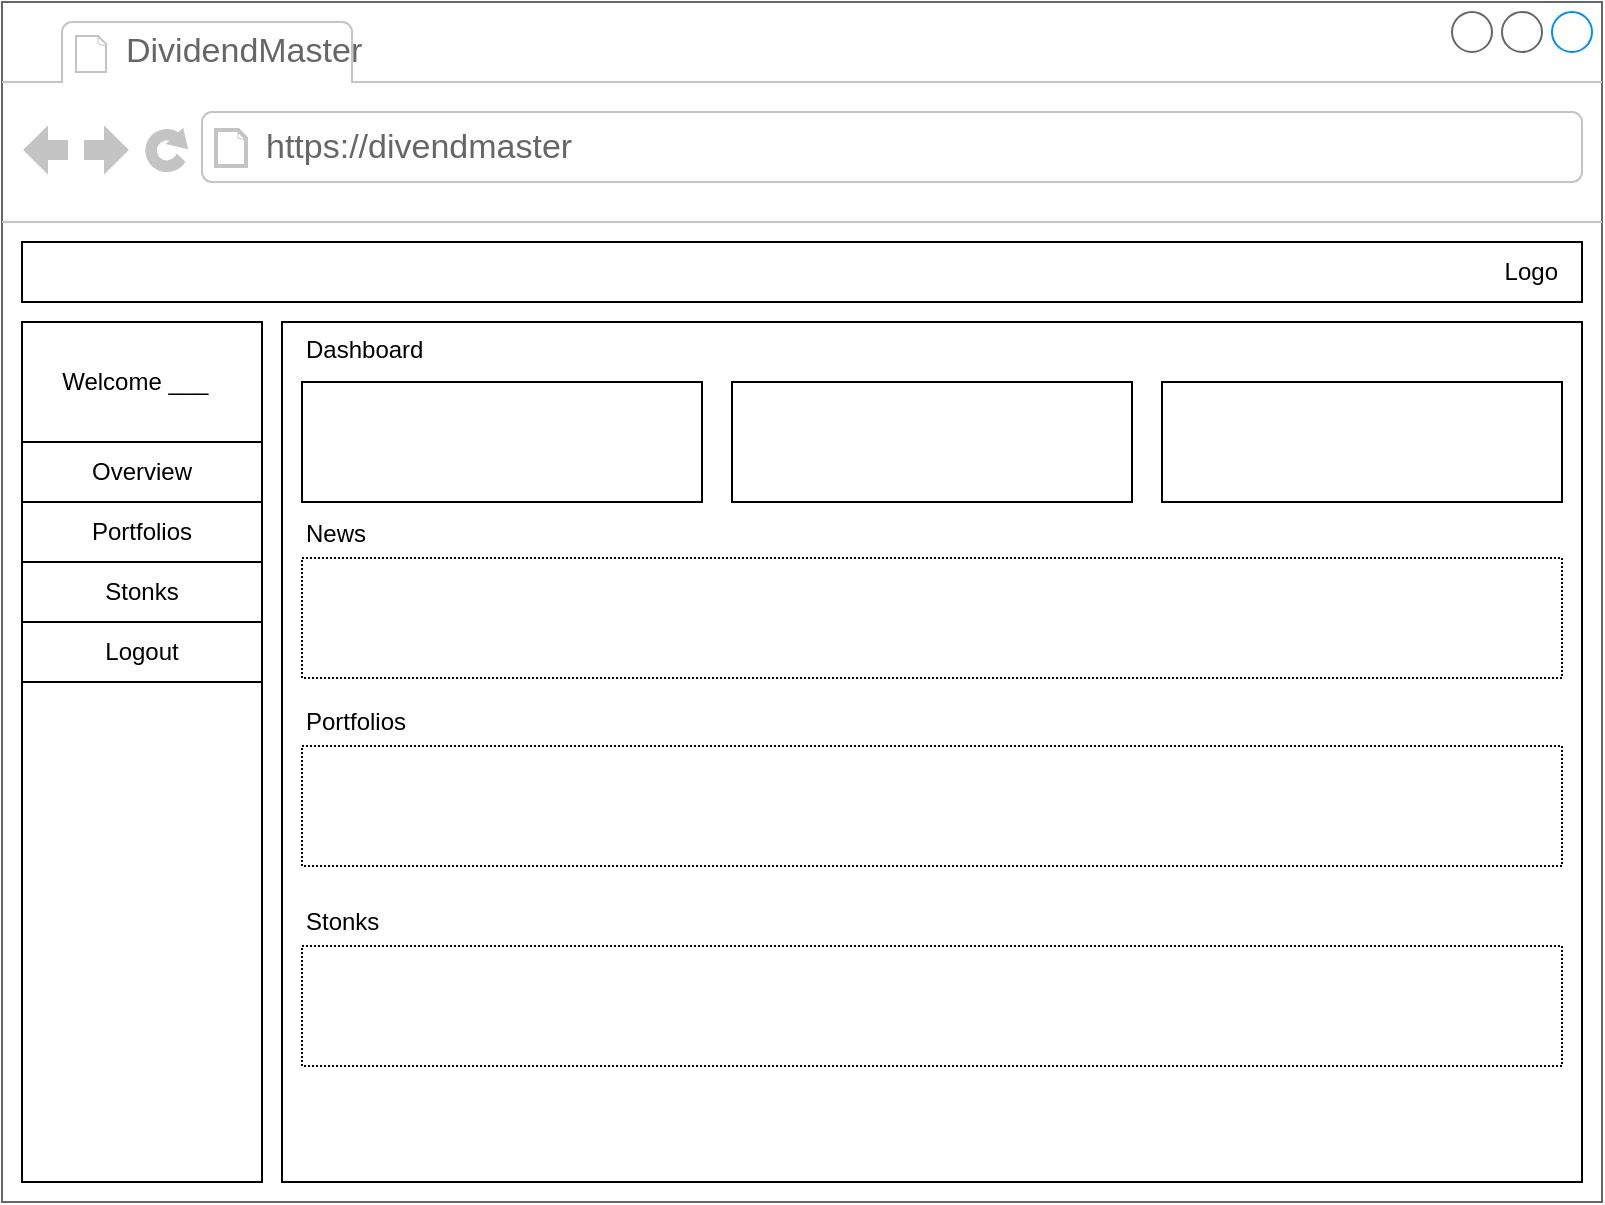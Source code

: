 <mxfile>
    <diagram id="z_NMQHe38uA2jIdH7vP6" name="Page-1">
        <mxGraphModel dx="764" dy="519" grid="1" gridSize="10" guides="1" tooltips="1" connect="1" arrows="1" fold="1" page="1" pageScale="1" pageWidth="850" pageHeight="1100" math="0" shadow="0">
            <root>
                <mxCell id="0"/>
                <mxCell id="1" parent="0"/>
                <mxCell id="2" value="" style="strokeWidth=1;shadow=0;dashed=0;align=center;html=1;shape=mxgraph.mockup.containers.browserWindow;rSize=0;strokeColor=#666666;strokeColor2=#008cff;strokeColor3=#c4c4c4;mainText=,;recursiveResize=0;sketch=0;" parent="1" vertex="1">
                    <mxGeometry x="25" y="40" width="800" height="600" as="geometry"/>
                </mxCell>
                <mxCell id="3" value="DividendMaster" style="strokeWidth=1;shadow=0;dashed=0;align=center;html=1;shape=mxgraph.mockup.containers.anchor;fontSize=17;fontColor=#666666;align=left;" parent="2" vertex="1">
                    <mxGeometry x="60" y="12" width="130" height="26" as="geometry"/>
                </mxCell>
                <mxCell id="4" value="https://divendmaster" style="strokeWidth=1;shadow=0;dashed=0;align=center;html=1;shape=mxgraph.mockup.containers.anchor;rSize=0;fontSize=17;fontColor=#666666;align=left;" parent="2" vertex="1">
                    <mxGeometry x="130" y="60" width="250" height="26" as="geometry"/>
                </mxCell>
                <mxCell id="5" value="" style="rounded=0;whiteSpace=wrap;html=1;" parent="2" vertex="1">
                    <mxGeometry x="10" y="160" width="120" height="430" as="geometry"/>
                </mxCell>
                <mxCell id="6" value="" style="rounded=0;whiteSpace=wrap;html=1;" parent="2" vertex="1">
                    <mxGeometry x="10" y="120" width="780" height="30" as="geometry"/>
                </mxCell>
                <mxCell id="7" value="" style="rounded=0;whiteSpace=wrap;html=1;" parent="2" vertex="1">
                    <mxGeometry x="140" y="160" width="650" height="430" as="geometry"/>
                </mxCell>
                <mxCell id="8" value="" style="rounded=0;whiteSpace=wrap;html=1;" parent="2" vertex="1">
                    <mxGeometry x="150" y="190" width="200" height="60" as="geometry"/>
                </mxCell>
                <mxCell id="9" value="" style="rounded=0;whiteSpace=wrap;html=1;" parent="2" vertex="1">
                    <mxGeometry x="365" y="190" width="200" height="60" as="geometry"/>
                </mxCell>
                <mxCell id="10" value="" style="rounded=0;whiteSpace=wrap;html=1;" parent="2" vertex="1">
                    <mxGeometry x="580" y="190" width="200" height="60" as="geometry"/>
                </mxCell>
                <mxCell id="11" value="Dashboard" style="text;html=1;strokeColor=none;fillColor=none;align=left;verticalAlign=middle;whiteSpace=wrap;rounded=0;" parent="2" vertex="1">
                    <mxGeometry x="150" y="164" width="90" height="20" as="geometry"/>
                </mxCell>
                <mxCell id="12" value="News" style="text;html=1;strokeColor=none;fillColor=none;align=left;verticalAlign=middle;whiteSpace=wrap;rounded=0;" parent="2" vertex="1">
                    <mxGeometry x="150" y="256" width="90" height="20" as="geometry"/>
                </mxCell>
                <mxCell id="13" value="" style="rounded=0;whiteSpace=wrap;html=1;align=left;dashed=1;dashPattern=1 1;" parent="2" vertex="1">
                    <mxGeometry x="150" y="278" width="630" height="60" as="geometry"/>
                </mxCell>
                <mxCell id="14" value="Portfolios" style="text;html=1;strokeColor=none;fillColor=none;align=left;verticalAlign=middle;whiteSpace=wrap;rounded=0;" vertex="1" parent="2">
                    <mxGeometry x="150" y="350" width="90" height="20" as="geometry"/>
                </mxCell>
                <mxCell id="15" value="" style="rounded=0;whiteSpace=wrap;html=1;align=left;dashed=1;dashPattern=1 1;" vertex="1" parent="2">
                    <mxGeometry x="150" y="372" width="630" height="60" as="geometry"/>
                </mxCell>
                <mxCell id="16" value="Stonks" style="text;html=1;strokeColor=none;fillColor=none;align=left;verticalAlign=middle;whiteSpace=wrap;rounded=0;" vertex="1" parent="2">
                    <mxGeometry x="150" y="450" width="90" height="20" as="geometry"/>
                </mxCell>
                <mxCell id="17" value="" style="rounded=0;whiteSpace=wrap;html=1;align=left;dashed=1;dashPattern=1 1;" vertex="1" parent="2">
                    <mxGeometry x="150" y="472" width="630" height="60" as="geometry"/>
                </mxCell>
                <mxCell id="18" value="Logo" style="text;html=1;strokeColor=none;fillColor=none;align=right;verticalAlign=middle;whiteSpace=wrap;rounded=0;" vertex="1" parent="2">
                    <mxGeometry x="740" y="125" width="40" height="20" as="geometry"/>
                </mxCell>
                <mxCell id="19" value="Welcome ___&amp;nbsp;&amp;nbsp;" style="rounded=0;whiteSpace=wrap;html=1;align=center;" vertex="1" parent="2">
                    <mxGeometry x="10" y="160" width="120" height="60" as="geometry"/>
                </mxCell>
                <mxCell id="20" value="Overview" style="rounded=0;whiteSpace=wrap;html=1;align=center;" vertex="1" parent="2">
                    <mxGeometry x="10" y="220" width="120" height="30" as="geometry"/>
                </mxCell>
                <mxCell id="21" value="Portfolios" style="rounded=0;whiteSpace=wrap;html=1;align=center;" vertex="1" parent="2">
                    <mxGeometry x="10" y="250" width="120" height="30" as="geometry"/>
                </mxCell>
                <mxCell id="22" value="Stonks" style="rounded=0;whiteSpace=wrap;html=1;align=center;" vertex="1" parent="2">
                    <mxGeometry x="10" y="280" width="120" height="30" as="geometry"/>
                </mxCell>
                <mxCell id="23" value="Logout" style="rounded=0;whiteSpace=wrap;html=1;align=center;" vertex="1" parent="2">
                    <mxGeometry x="10" y="310" width="120" height="30" as="geometry"/>
                </mxCell>
            </root>
        </mxGraphModel>
    </diagram>
</mxfile>